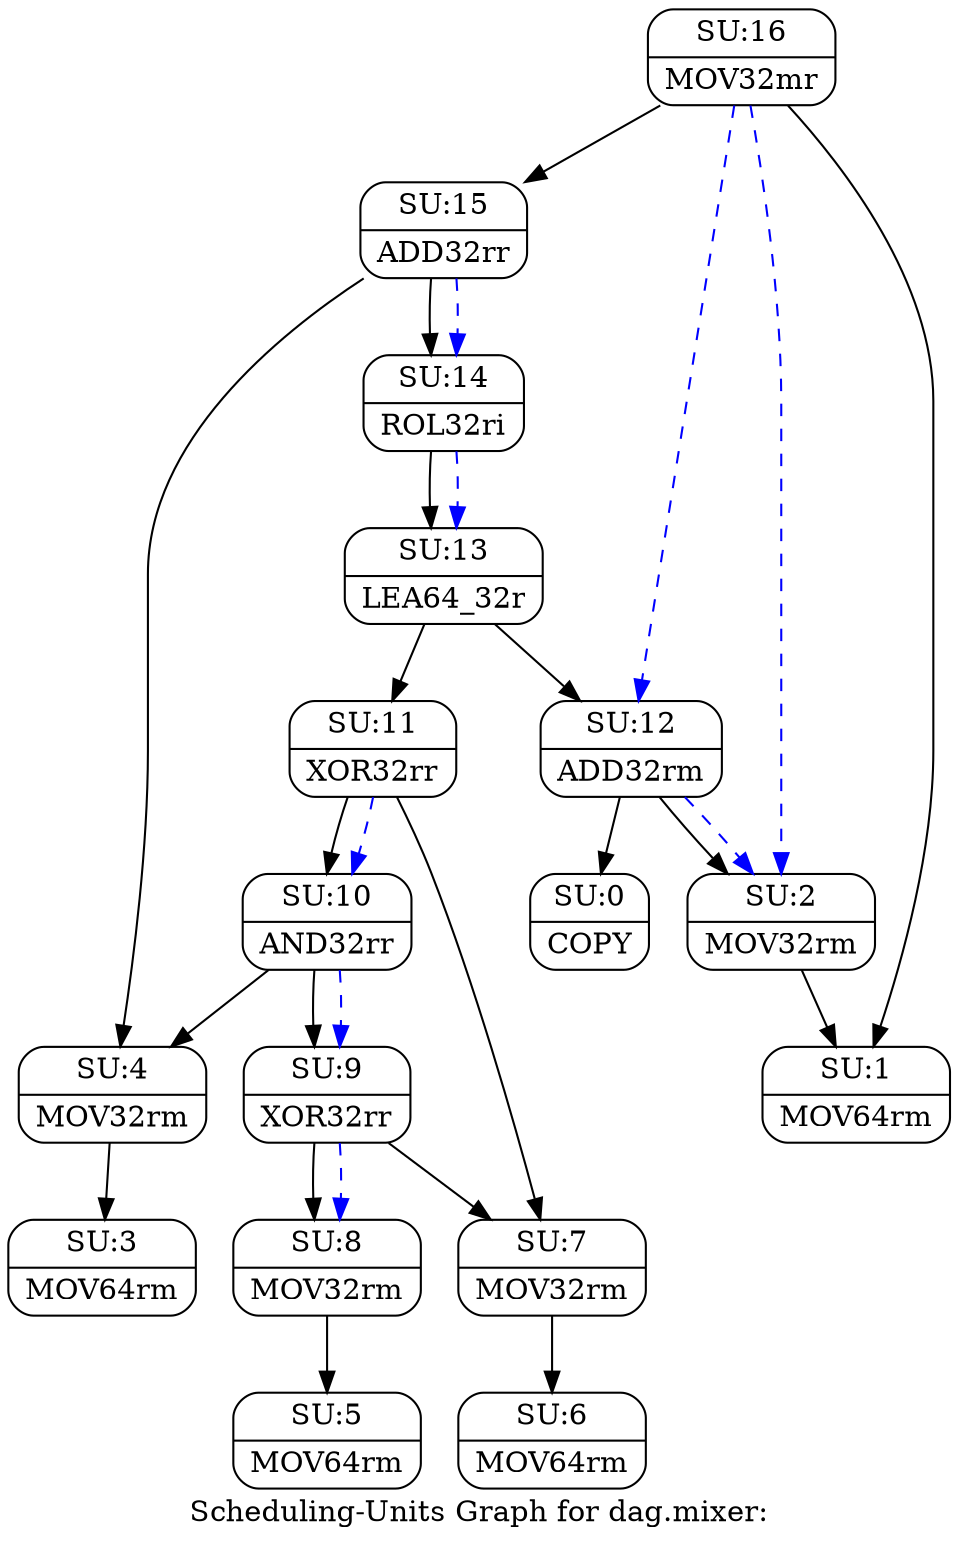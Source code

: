 digraph "Scheduling-Units Graph for dag.mixer:" {
	rankdir="TB";
	label="Scheduling-Units Graph for dag.mixer:";

	Node0x7fbfc2028000 [shape=record,shape=Mrecord,label="{SU:0|COPY}"];
	Node0x7fbfc2028110 [shape=record,shape=Mrecord,label="{SU:1|MOV64rm}"];
	Node0x7fbfc2028220 [shape=record,shape=Mrecord,label="{SU:2|MOV32rm}"];
	Node0x7fbfc2028220 -> Node0x7fbfc2028110;
	Node0x7fbfc2028330 [shape=record,shape=Mrecord,label="{SU:3|MOV64rm}"];
	Node0x7fbfc2028440 [shape=record,shape=Mrecord,label="{SU:4|MOV32rm}"];
	Node0x7fbfc2028440 -> Node0x7fbfc2028330;
	Node0x7fbfc2028550 [shape=record,shape=Mrecord,label="{SU:5|MOV64rm}"];
	Node0x7fbfc2028660 [shape=record,shape=Mrecord,label="{SU:6|MOV64rm}"];
	Node0x7fbfc2028770 [shape=record,shape=Mrecord,label="{SU:7|MOV32rm}"];
	Node0x7fbfc2028770 -> Node0x7fbfc2028660;
	Node0x7fbfc2028880 [shape=record,shape=Mrecord,label="{SU:8|MOV32rm}"];
	Node0x7fbfc2028880 -> Node0x7fbfc2028550;
	Node0x7fbfc2028990 [shape=record,shape=Mrecord,label="{SU:9|XOR32rr}"];
	Node0x7fbfc2028990 -> Node0x7fbfc2028880;
	Node0x7fbfc2028990 -> Node0x7fbfc2028880[color=blue,style=dashed];
	Node0x7fbfc2028990 -> Node0x7fbfc2028770;
	Node0x7fbfc2028aa0 [shape=record,shape=Mrecord,label="{SU:10|AND32rr}"];
	Node0x7fbfc2028aa0 -> Node0x7fbfc2028990;
	Node0x7fbfc2028aa0 -> Node0x7fbfc2028990[color=blue,style=dashed];
	Node0x7fbfc2028aa0 -> Node0x7fbfc2028440;
	Node0x7fbfc2028bb0 [shape=record,shape=Mrecord,label="{SU:11|XOR32rr}"];
	Node0x7fbfc2028bb0 -> Node0x7fbfc2028aa0;
	Node0x7fbfc2028bb0 -> Node0x7fbfc2028aa0[color=blue,style=dashed];
	Node0x7fbfc2028bb0 -> Node0x7fbfc2028770;
	Node0x7fbfc2028cc0 [shape=record,shape=Mrecord,label="{SU:12|ADD32rm}"];
	Node0x7fbfc2028cc0 -> Node0x7fbfc2028220;
	Node0x7fbfc2028cc0 -> Node0x7fbfc2028220[color=blue,style=dashed];
	Node0x7fbfc2028cc0 -> Node0x7fbfc2028000;
	Node0x7fbfc2028dd0 [shape=record,shape=Mrecord,label="{SU:13|LEA64_32r}"];
	Node0x7fbfc2028dd0 -> Node0x7fbfc2028bb0;
	Node0x7fbfc2028dd0 -> Node0x7fbfc2028cc0;
	Node0x7fbfc2028ee0 [shape=record,shape=Mrecord,label="{SU:14|ROL32ri}"];
	Node0x7fbfc2028ee0 -> Node0x7fbfc2028dd0;
	Node0x7fbfc2028ee0 -> Node0x7fbfc2028dd0[color=blue,style=dashed];
	Node0x7fbfc2028ff0 [shape=record,shape=Mrecord,label="{SU:15|ADD32rr}"];
	Node0x7fbfc2028ff0 -> Node0x7fbfc2028ee0;
	Node0x7fbfc2028ff0 -> Node0x7fbfc2028ee0[color=blue,style=dashed];
	Node0x7fbfc2028ff0 -> Node0x7fbfc2028440;
	Node0x7fbfc2029100 [shape=record,shape=Mrecord,label="{SU:16|MOV32mr}"];
	Node0x7fbfc2029100 -> Node0x7fbfc2028ff0;
	Node0x7fbfc2029100 -> Node0x7fbfc2028cc0[color=blue,style=dashed];
	Node0x7fbfc2029100 -> Node0x7fbfc2028220[color=blue,style=dashed];
	Node0x7fbfc2029100 -> Node0x7fbfc2028110;
}
